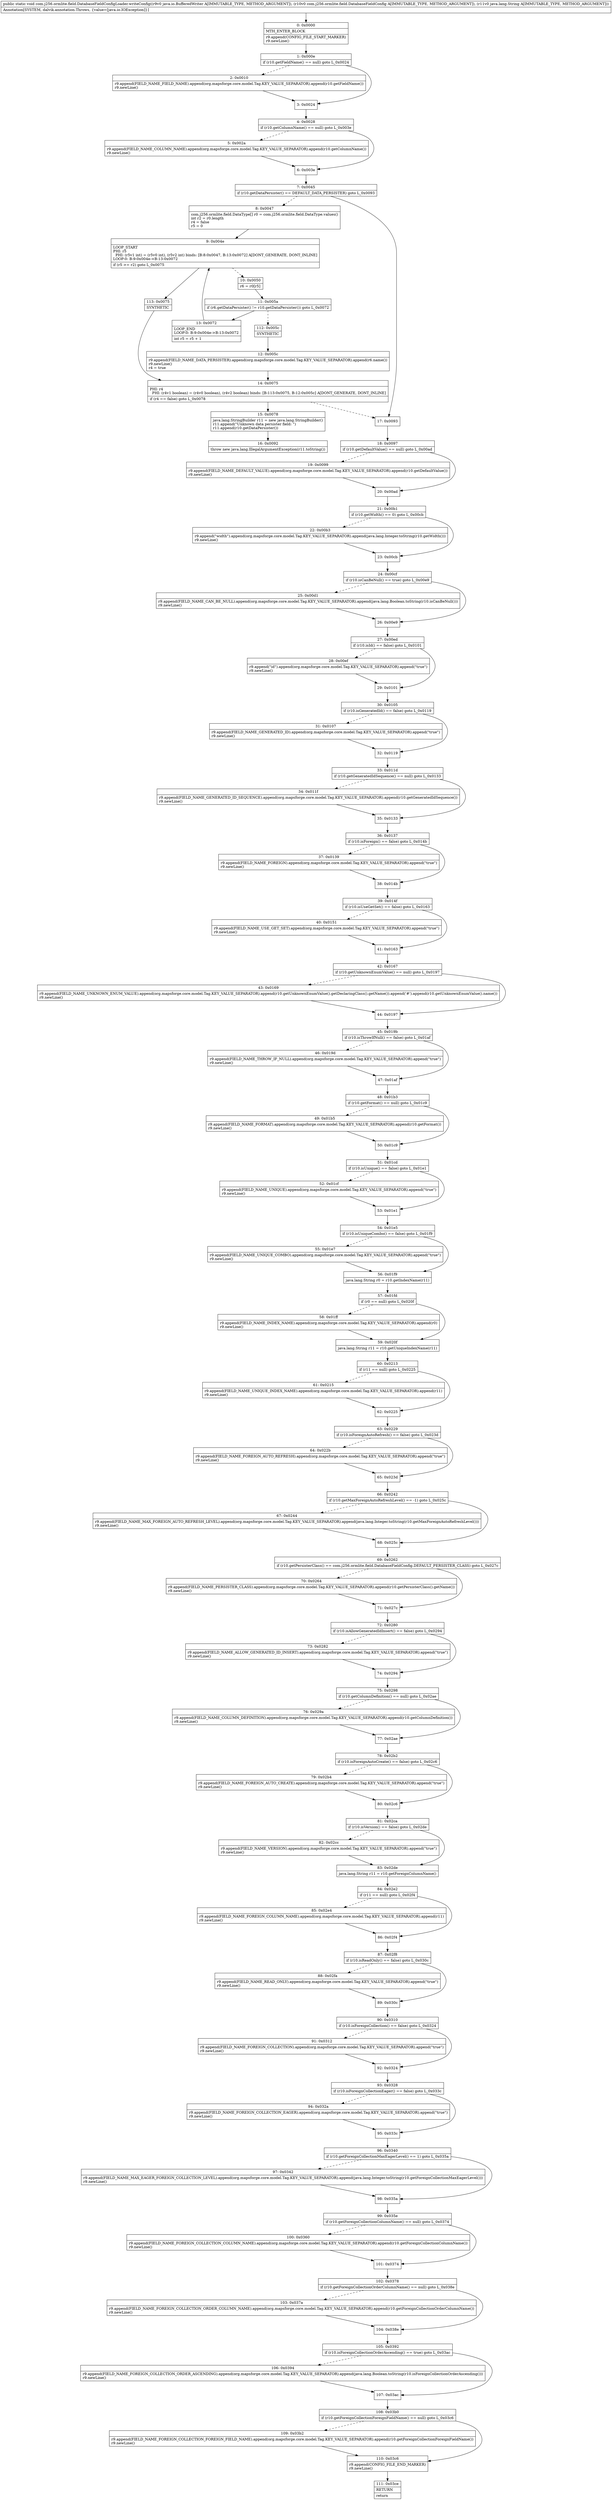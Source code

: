 digraph "CFG forcom.j256.ormlite.field.DatabaseFieldConfigLoader.writeConfig(Ljava\/io\/BufferedWriter;Lcom\/j256\/ormlite\/field\/DatabaseFieldConfig;Ljava\/lang\/String;)V" {
Node_0 [shape=record,label="{0\:\ 0x0000|MTH_ENTER_BLOCK\l|r9.append(CONFIG_FILE_START_MARKER)\lr9.newLine()\l}"];
Node_1 [shape=record,label="{1\:\ 0x000e|if (r10.getFieldName() == null) goto L_0x0024\l}"];
Node_2 [shape=record,label="{2\:\ 0x0010|r9.append(FIELD_NAME_FIELD_NAME).append(org.mapsforge.core.model.Tag.KEY_VALUE_SEPARATOR).append(r10.getFieldName())\lr9.newLine()\l}"];
Node_3 [shape=record,label="{3\:\ 0x0024}"];
Node_4 [shape=record,label="{4\:\ 0x0028|if (r10.getColumnName() == null) goto L_0x003e\l}"];
Node_5 [shape=record,label="{5\:\ 0x002a|r9.append(FIELD_NAME_COLUMN_NAME).append(org.mapsforge.core.model.Tag.KEY_VALUE_SEPARATOR).append(r10.getColumnName())\lr9.newLine()\l}"];
Node_6 [shape=record,label="{6\:\ 0x003e}"];
Node_7 [shape=record,label="{7\:\ 0x0045|if (r10.getDataPersister() == DEFAULT_DATA_PERSISTER) goto L_0x0093\l}"];
Node_8 [shape=record,label="{8\:\ 0x0047|com.j256.ormlite.field.DataType[] r0 = com.j256.ormlite.field.DataType.values()\lint r2 = r0.length\lr4 = false\lr5 = 0\l}"];
Node_9 [shape=record,label="{9\:\ 0x004e|LOOP_START\lPHI: r5 \l  PHI: (r5v1 int) = (r5v0 int), (r5v2 int) binds: [B:8:0x0047, B:13:0x0072] A[DONT_GENERATE, DONT_INLINE]\lLOOP:0: B:9:0x004e\-\>B:13:0x0072\l|if (r5 \>= r2) goto L_0x0075\l}"];
Node_10 [shape=record,label="{10\:\ 0x0050|r6 = r0[r5]\l}"];
Node_11 [shape=record,label="{11\:\ 0x005a|if (r6.getDataPersister() != r10.getDataPersister()) goto L_0x0072\l}"];
Node_12 [shape=record,label="{12\:\ 0x005c|r9.append(FIELD_NAME_DATA_PERSISTER).append(org.mapsforge.core.model.Tag.KEY_VALUE_SEPARATOR).append(r6.name())\lr9.newLine()\lr4 = true\l}"];
Node_13 [shape=record,label="{13\:\ 0x0072|LOOP_END\lLOOP:0: B:9:0x004e\-\>B:13:0x0072\l|int r5 = r5 + 1\l}"];
Node_14 [shape=record,label="{14\:\ 0x0075|PHI: r4 \l  PHI: (r4v1 boolean) = (r4v0 boolean), (r4v2 boolean) binds: [B:113:0x0075, B:12:0x005c] A[DONT_GENERATE, DONT_INLINE]\l|if (r4 == false) goto L_0x0078\l}"];
Node_15 [shape=record,label="{15\:\ 0x0078|java.lang.StringBuilder r11 = new java.lang.StringBuilder()\lr11.append(\"Unknown data persister field: \")\lr11.append(r10.getDataPersister())\l}"];
Node_16 [shape=record,label="{16\:\ 0x0092|throw new java.lang.IllegalArgumentException(r11.toString())\l}"];
Node_17 [shape=record,label="{17\:\ 0x0093}"];
Node_18 [shape=record,label="{18\:\ 0x0097|if (r10.getDefaultValue() == null) goto L_0x00ad\l}"];
Node_19 [shape=record,label="{19\:\ 0x0099|r9.append(FIELD_NAME_DEFAULT_VALUE).append(org.mapsforge.core.model.Tag.KEY_VALUE_SEPARATOR).append(r10.getDefaultValue())\lr9.newLine()\l}"];
Node_20 [shape=record,label="{20\:\ 0x00ad}"];
Node_21 [shape=record,label="{21\:\ 0x00b1|if (r10.getWidth() == 0) goto L_0x00cb\l}"];
Node_22 [shape=record,label="{22\:\ 0x00b3|r9.append(\"width\").append(org.mapsforge.core.model.Tag.KEY_VALUE_SEPARATOR).append(java.lang.Integer.toString(r10.getWidth()))\lr9.newLine()\l}"];
Node_23 [shape=record,label="{23\:\ 0x00cb}"];
Node_24 [shape=record,label="{24\:\ 0x00cf|if (r10.isCanBeNull() == true) goto L_0x00e9\l}"];
Node_25 [shape=record,label="{25\:\ 0x00d1|r9.append(FIELD_NAME_CAN_BE_NULL).append(org.mapsforge.core.model.Tag.KEY_VALUE_SEPARATOR).append(java.lang.Boolean.toString(r10.isCanBeNull()))\lr9.newLine()\l}"];
Node_26 [shape=record,label="{26\:\ 0x00e9}"];
Node_27 [shape=record,label="{27\:\ 0x00ed|if (r10.isId() == false) goto L_0x0101\l}"];
Node_28 [shape=record,label="{28\:\ 0x00ef|r9.append(\"id\").append(org.mapsforge.core.model.Tag.KEY_VALUE_SEPARATOR).append(\"true\")\lr9.newLine()\l}"];
Node_29 [shape=record,label="{29\:\ 0x0101}"];
Node_30 [shape=record,label="{30\:\ 0x0105|if (r10.isGeneratedId() == false) goto L_0x0119\l}"];
Node_31 [shape=record,label="{31\:\ 0x0107|r9.append(FIELD_NAME_GENERATED_ID).append(org.mapsforge.core.model.Tag.KEY_VALUE_SEPARATOR).append(\"true\")\lr9.newLine()\l}"];
Node_32 [shape=record,label="{32\:\ 0x0119}"];
Node_33 [shape=record,label="{33\:\ 0x011d|if (r10.getGeneratedIdSequence() == null) goto L_0x0133\l}"];
Node_34 [shape=record,label="{34\:\ 0x011f|r9.append(FIELD_NAME_GENERATED_ID_SEQUENCE).append(org.mapsforge.core.model.Tag.KEY_VALUE_SEPARATOR).append(r10.getGeneratedIdSequence())\lr9.newLine()\l}"];
Node_35 [shape=record,label="{35\:\ 0x0133}"];
Node_36 [shape=record,label="{36\:\ 0x0137|if (r10.isForeign() == false) goto L_0x014b\l}"];
Node_37 [shape=record,label="{37\:\ 0x0139|r9.append(FIELD_NAME_FOREIGN).append(org.mapsforge.core.model.Tag.KEY_VALUE_SEPARATOR).append(\"true\")\lr9.newLine()\l}"];
Node_38 [shape=record,label="{38\:\ 0x014b}"];
Node_39 [shape=record,label="{39\:\ 0x014f|if (r10.isUseGetSet() == false) goto L_0x0163\l}"];
Node_40 [shape=record,label="{40\:\ 0x0151|r9.append(FIELD_NAME_USE_GET_SET).append(org.mapsforge.core.model.Tag.KEY_VALUE_SEPARATOR).append(\"true\")\lr9.newLine()\l}"];
Node_41 [shape=record,label="{41\:\ 0x0163}"];
Node_42 [shape=record,label="{42\:\ 0x0167|if (r10.getUnknownEnumValue() == null) goto L_0x0197\l}"];
Node_43 [shape=record,label="{43\:\ 0x0169|r9.append(FIELD_NAME_UNKNOWN_ENUM_VALUE).append(org.mapsforge.core.model.Tag.KEY_VALUE_SEPARATOR).append(r10.getUnknownEnumValue().getDeclaringClass().getName()).append('#').append(r10.getUnknownEnumValue().name())\lr9.newLine()\l}"];
Node_44 [shape=record,label="{44\:\ 0x0197}"];
Node_45 [shape=record,label="{45\:\ 0x019b|if (r10.isThrowIfNull() == false) goto L_0x01af\l}"];
Node_46 [shape=record,label="{46\:\ 0x019d|r9.append(FIELD_NAME_THROW_IF_NULL).append(org.mapsforge.core.model.Tag.KEY_VALUE_SEPARATOR).append(\"true\")\lr9.newLine()\l}"];
Node_47 [shape=record,label="{47\:\ 0x01af}"];
Node_48 [shape=record,label="{48\:\ 0x01b3|if (r10.getFormat() == null) goto L_0x01c9\l}"];
Node_49 [shape=record,label="{49\:\ 0x01b5|r9.append(FIELD_NAME_FORMAT).append(org.mapsforge.core.model.Tag.KEY_VALUE_SEPARATOR).append(r10.getFormat())\lr9.newLine()\l}"];
Node_50 [shape=record,label="{50\:\ 0x01c9}"];
Node_51 [shape=record,label="{51\:\ 0x01cd|if (r10.isUnique() == false) goto L_0x01e1\l}"];
Node_52 [shape=record,label="{52\:\ 0x01cf|r9.append(FIELD_NAME_UNIQUE).append(org.mapsforge.core.model.Tag.KEY_VALUE_SEPARATOR).append(\"true\")\lr9.newLine()\l}"];
Node_53 [shape=record,label="{53\:\ 0x01e1}"];
Node_54 [shape=record,label="{54\:\ 0x01e5|if (r10.isUniqueCombo() == false) goto L_0x01f9\l}"];
Node_55 [shape=record,label="{55\:\ 0x01e7|r9.append(FIELD_NAME_UNIQUE_COMBO).append(org.mapsforge.core.model.Tag.KEY_VALUE_SEPARATOR).append(\"true\")\lr9.newLine()\l}"];
Node_56 [shape=record,label="{56\:\ 0x01f9|java.lang.String r0 = r10.getIndexName(r11)\l}"];
Node_57 [shape=record,label="{57\:\ 0x01fd|if (r0 == null) goto L_0x020f\l}"];
Node_58 [shape=record,label="{58\:\ 0x01ff|r9.append(FIELD_NAME_INDEX_NAME).append(org.mapsforge.core.model.Tag.KEY_VALUE_SEPARATOR).append(r0)\lr9.newLine()\l}"];
Node_59 [shape=record,label="{59\:\ 0x020f|java.lang.String r11 = r10.getUniqueIndexName(r11)\l}"];
Node_60 [shape=record,label="{60\:\ 0x0213|if (r11 == null) goto L_0x0225\l}"];
Node_61 [shape=record,label="{61\:\ 0x0215|r9.append(FIELD_NAME_UNIQUE_INDEX_NAME).append(org.mapsforge.core.model.Tag.KEY_VALUE_SEPARATOR).append(r11)\lr9.newLine()\l}"];
Node_62 [shape=record,label="{62\:\ 0x0225}"];
Node_63 [shape=record,label="{63\:\ 0x0229|if (r10.isForeignAutoRefresh() == false) goto L_0x023d\l}"];
Node_64 [shape=record,label="{64\:\ 0x022b|r9.append(FIELD_NAME_FOREIGN_AUTO_REFRESH).append(org.mapsforge.core.model.Tag.KEY_VALUE_SEPARATOR).append(\"true\")\lr9.newLine()\l}"];
Node_65 [shape=record,label="{65\:\ 0x023d}"];
Node_66 [shape=record,label="{66\:\ 0x0242|if (r10.getMaxForeignAutoRefreshLevel() == \-1) goto L_0x025c\l}"];
Node_67 [shape=record,label="{67\:\ 0x0244|r9.append(FIELD_NAME_MAX_FOREIGN_AUTO_REFRESH_LEVEL).append(org.mapsforge.core.model.Tag.KEY_VALUE_SEPARATOR).append(java.lang.Integer.toString(r10.getMaxForeignAutoRefreshLevel()))\lr9.newLine()\l}"];
Node_68 [shape=record,label="{68\:\ 0x025c}"];
Node_69 [shape=record,label="{69\:\ 0x0262|if (r10.getPersisterClass() == com.j256.ormlite.field.DatabaseFieldConfig.DEFAULT_PERSISTER_CLASS) goto L_0x027c\l}"];
Node_70 [shape=record,label="{70\:\ 0x0264|r9.append(FIELD_NAME_PERSISTER_CLASS).append(org.mapsforge.core.model.Tag.KEY_VALUE_SEPARATOR).append(r10.getPersisterClass().getName())\lr9.newLine()\l}"];
Node_71 [shape=record,label="{71\:\ 0x027c}"];
Node_72 [shape=record,label="{72\:\ 0x0280|if (r10.isAllowGeneratedIdInsert() == false) goto L_0x0294\l}"];
Node_73 [shape=record,label="{73\:\ 0x0282|r9.append(FIELD_NAME_ALLOW_GENERATED_ID_INSERT).append(org.mapsforge.core.model.Tag.KEY_VALUE_SEPARATOR).append(\"true\")\lr9.newLine()\l}"];
Node_74 [shape=record,label="{74\:\ 0x0294}"];
Node_75 [shape=record,label="{75\:\ 0x0298|if (r10.getColumnDefinition() == null) goto L_0x02ae\l}"];
Node_76 [shape=record,label="{76\:\ 0x029a|r9.append(FIELD_NAME_COLUMN_DEFINITION).append(org.mapsforge.core.model.Tag.KEY_VALUE_SEPARATOR).append(r10.getColumnDefinition())\lr9.newLine()\l}"];
Node_77 [shape=record,label="{77\:\ 0x02ae}"];
Node_78 [shape=record,label="{78\:\ 0x02b2|if (r10.isForeignAutoCreate() == false) goto L_0x02c6\l}"];
Node_79 [shape=record,label="{79\:\ 0x02b4|r9.append(FIELD_NAME_FOREIGN_AUTO_CREATE).append(org.mapsforge.core.model.Tag.KEY_VALUE_SEPARATOR).append(\"true\")\lr9.newLine()\l}"];
Node_80 [shape=record,label="{80\:\ 0x02c6}"];
Node_81 [shape=record,label="{81\:\ 0x02ca|if (r10.isVersion() == false) goto L_0x02de\l}"];
Node_82 [shape=record,label="{82\:\ 0x02cc|r9.append(FIELD_NAME_VERSION).append(org.mapsforge.core.model.Tag.KEY_VALUE_SEPARATOR).append(\"true\")\lr9.newLine()\l}"];
Node_83 [shape=record,label="{83\:\ 0x02de|java.lang.String r11 = r10.getForeignColumnName()\l}"];
Node_84 [shape=record,label="{84\:\ 0x02e2|if (r11 == null) goto L_0x02f4\l}"];
Node_85 [shape=record,label="{85\:\ 0x02e4|r9.append(FIELD_NAME_FOREIGN_COLUMN_NAME).append(org.mapsforge.core.model.Tag.KEY_VALUE_SEPARATOR).append(r11)\lr9.newLine()\l}"];
Node_86 [shape=record,label="{86\:\ 0x02f4}"];
Node_87 [shape=record,label="{87\:\ 0x02f8|if (r10.isReadOnly() == false) goto L_0x030c\l}"];
Node_88 [shape=record,label="{88\:\ 0x02fa|r9.append(FIELD_NAME_READ_ONLY).append(org.mapsforge.core.model.Tag.KEY_VALUE_SEPARATOR).append(\"true\")\lr9.newLine()\l}"];
Node_89 [shape=record,label="{89\:\ 0x030c}"];
Node_90 [shape=record,label="{90\:\ 0x0310|if (r10.isForeignCollection() == false) goto L_0x0324\l}"];
Node_91 [shape=record,label="{91\:\ 0x0312|r9.append(FIELD_NAME_FOREIGN_COLLECTION).append(org.mapsforge.core.model.Tag.KEY_VALUE_SEPARATOR).append(\"true\")\lr9.newLine()\l}"];
Node_92 [shape=record,label="{92\:\ 0x0324}"];
Node_93 [shape=record,label="{93\:\ 0x0328|if (r10.isForeignCollectionEager() == false) goto L_0x033c\l}"];
Node_94 [shape=record,label="{94\:\ 0x032a|r9.append(FIELD_NAME_FOREIGN_COLLECTION_EAGER).append(org.mapsforge.core.model.Tag.KEY_VALUE_SEPARATOR).append(\"true\")\lr9.newLine()\l}"];
Node_95 [shape=record,label="{95\:\ 0x033c}"];
Node_96 [shape=record,label="{96\:\ 0x0340|if (r10.getForeignCollectionMaxEagerLevel() == 1) goto L_0x035a\l}"];
Node_97 [shape=record,label="{97\:\ 0x0342|r9.append(FIELD_NAME_MAX_EAGER_FOREIGN_COLLECTION_LEVEL).append(org.mapsforge.core.model.Tag.KEY_VALUE_SEPARATOR).append(java.lang.Integer.toString(r10.getForeignCollectionMaxEagerLevel()))\lr9.newLine()\l}"];
Node_98 [shape=record,label="{98\:\ 0x035a}"];
Node_99 [shape=record,label="{99\:\ 0x035e|if (r10.getForeignCollectionColumnName() == null) goto L_0x0374\l}"];
Node_100 [shape=record,label="{100\:\ 0x0360|r9.append(FIELD_NAME_FOREIGN_COLLECTION_COLUMN_NAME).append(org.mapsforge.core.model.Tag.KEY_VALUE_SEPARATOR).append(r10.getForeignCollectionColumnName())\lr9.newLine()\l}"];
Node_101 [shape=record,label="{101\:\ 0x0374}"];
Node_102 [shape=record,label="{102\:\ 0x0378|if (r10.getForeignCollectionOrderColumnName() == null) goto L_0x038e\l}"];
Node_103 [shape=record,label="{103\:\ 0x037a|r9.append(FIELD_NAME_FOREIGN_COLLECTION_ORDER_COLUMN_NAME).append(org.mapsforge.core.model.Tag.KEY_VALUE_SEPARATOR).append(r10.getForeignCollectionOrderColumnName())\lr9.newLine()\l}"];
Node_104 [shape=record,label="{104\:\ 0x038e}"];
Node_105 [shape=record,label="{105\:\ 0x0392|if (r10.isForeignCollectionOrderAscending() == true) goto L_0x03ac\l}"];
Node_106 [shape=record,label="{106\:\ 0x0394|r9.append(FIELD_NAME_FOREIGN_COLLECTION_ORDER_ASCENDING).append(org.mapsforge.core.model.Tag.KEY_VALUE_SEPARATOR).append(java.lang.Boolean.toString(r10.isForeignCollectionOrderAscending()))\lr9.newLine()\l}"];
Node_107 [shape=record,label="{107\:\ 0x03ac}"];
Node_108 [shape=record,label="{108\:\ 0x03b0|if (r10.getForeignCollectionForeignFieldName() == null) goto L_0x03c6\l}"];
Node_109 [shape=record,label="{109\:\ 0x03b2|r9.append(FIELD_NAME_FOREIGN_COLLECTION_FOREIGN_FIELD_NAME).append(org.mapsforge.core.model.Tag.KEY_VALUE_SEPARATOR).append(r10.getForeignCollectionForeignFieldName())\lr9.newLine()\l}"];
Node_110 [shape=record,label="{110\:\ 0x03c6|r9.append(CONFIG_FILE_END_MARKER)\lr9.newLine()\l}"];
Node_111 [shape=record,label="{111\:\ 0x03ce|RETURN\l|return\l}"];
Node_112 [shape=record,label="{112\:\ 0x005c|SYNTHETIC\l}"];
Node_113 [shape=record,label="{113\:\ 0x0075|SYNTHETIC\l}"];
MethodNode[shape=record,label="{public static void com.j256.ormlite.field.DatabaseFieldConfigLoader.writeConfig((r9v0 java.io.BufferedWriter A[IMMUTABLE_TYPE, METHOD_ARGUMENT]), (r10v0 com.j256.ormlite.field.DatabaseFieldConfig A[IMMUTABLE_TYPE, METHOD_ARGUMENT]), (r11v0 java.lang.String A[IMMUTABLE_TYPE, METHOD_ARGUMENT]))  | Annotation[SYSTEM, dalvik.annotation.Throws, \{value=[java.io.IOException]\}]\l}"];
MethodNode -> Node_0;
Node_0 -> Node_1;
Node_1 -> Node_2[style=dashed];
Node_1 -> Node_3;
Node_2 -> Node_3;
Node_3 -> Node_4;
Node_4 -> Node_5[style=dashed];
Node_4 -> Node_6;
Node_5 -> Node_6;
Node_6 -> Node_7;
Node_7 -> Node_8[style=dashed];
Node_7 -> Node_17;
Node_8 -> Node_9;
Node_9 -> Node_10[style=dashed];
Node_9 -> Node_113;
Node_10 -> Node_11;
Node_11 -> Node_13;
Node_11 -> Node_112[style=dashed];
Node_12 -> Node_14;
Node_13 -> Node_9;
Node_14 -> Node_15;
Node_14 -> Node_17[style=dashed];
Node_15 -> Node_16;
Node_17 -> Node_18;
Node_18 -> Node_19[style=dashed];
Node_18 -> Node_20;
Node_19 -> Node_20;
Node_20 -> Node_21;
Node_21 -> Node_22[style=dashed];
Node_21 -> Node_23;
Node_22 -> Node_23;
Node_23 -> Node_24;
Node_24 -> Node_25[style=dashed];
Node_24 -> Node_26;
Node_25 -> Node_26;
Node_26 -> Node_27;
Node_27 -> Node_28[style=dashed];
Node_27 -> Node_29;
Node_28 -> Node_29;
Node_29 -> Node_30;
Node_30 -> Node_31[style=dashed];
Node_30 -> Node_32;
Node_31 -> Node_32;
Node_32 -> Node_33;
Node_33 -> Node_34[style=dashed];
Node_33 -> Node_35;
Node_34 -> Node_35;
Node_35 -> Node_36;
Node_36 -> Node_37[style=dashed];
Node_36 -> Node_38;
Node_37 -> Node_38;
Node_38 -> Node_39;
Node_39 -> Node_40[style=dashed];
Node_39 -> Node_41;
Node_40 -> Node_41;
Node_41 -> Node_42;
Node_42 -> Node_43[style=dashed];
Node_42 -> Node_44;
Node_43 -> Node_44;
Node_44 -> Node_45;
Node_45 -> Node_46[style=dashed];
Node_45 -> Node_47;
Node_46 -> Node_47;
Node_47 -> Node_48;
Node_48 -> Node_49[style=dashed];
Node_48 -> Node_50;
Node_49 -> Node_50;
Node_50 -> Node_51;
Node_51 -> Node_52[style=dashed];
Node_51 -> Node_53;
Node_52 -> Node_53;
Node_53 -> Node_54;
Node_54 -> Node_55[style=dashed];
Node_54 -> Node_56;
Node_55 -> Node_56;
Node_56 -> Node_57;
Node_57 -> Node_58[style=dashed];
Node_57 -> Node_59;
Node_58 -> Node_59;
Node_59 -> Node_60;
Node_60 -> Node_61[style=dashed];
Node_60 -> Node_62;
Node_61 -> Node_62;
Node_62 -> Node_63;
Node_63 -> Node_64[style=dashed];
Node_63 -> Node_65;
Node_64 -> Node_65;
Node_65 -> Node_66;
Node_66 -> Node_67[style=dashed];
Node_66 -> Node_68;
Node_67 -> Node_68;
Node_68 -> Node_69;
Node_69 -> Node_70[style=dashed];
Node_69 -> Node_71;
Node_70 -> Node_71;
Node_71 -> Node_72;
Node_72 -> Node_73[style=dashed];
Node_72 -> Node_74;
Node_73 -> Node_74;
Node_74 -> Node_75;
Node_75 -> Node_76[style=dashed];
Node_75 -> Node_77;
Node_76 -> Node_77;
Node_77 -> Node_78;
Node_78 -> Node_79[style=dashed];
Node_78 -> Node_80;
Node_79 -> Node_80;
Node_80 -> Node_81;
Node_81 -> Node_82[style=dashed];
Node_81 -> Node_83;
Node_82 -> Node_83;
Node_83 -> Node_84;
Node_84 -> Node_85[style=dashed];
Node_84 -> Node_86;
Node_85 -> Node_86;
Node_86 -> Node_87;
Node_87 -> Node_88[style=dashed];
Node_87 -> Node_89;
Node_88 -> Node_89;
Node_89 -> Node_90;
Node_90 -> Node_91[style=dashed];
Node_90 -> Node_92;
Node_91 -> Node_92;
Node_92 -> Node_93;
Node_93 -> Node_94[style=dashed];
Node_93 -> Node_95;
Node_94 -> Node_95;
Node_95 -> Node_96;
Node_96 -> Node_97[style=dashed];
Node_96 -> Node_98;
Node_97 -> Node_98;
Node_98 -> Node_99;
Node_99 -> Node_100[style=dashed];
Node_99 -> Node_101;
Node_100 -> Node_101;
Node_101 -> Node_102;
Node_102 -> Node_103[style=dashed];
Node_102 -> Node_104;
Node_103 -> Node_104;
Node_104 -> Node_105;
Node_105 -> Node_106[style=dashed];
Node_105 -> Node_107;
Node_106 -> Node_107;
Node_107 -> Node_108;
Node_108 -> Node_109[style=dashed];
Node_108 -> Node_110;
Node_109 -> Node_110;
Node_110 -> Node_111;
Node_112 -> Node_12;
Node_113 -> Node_14;
}

